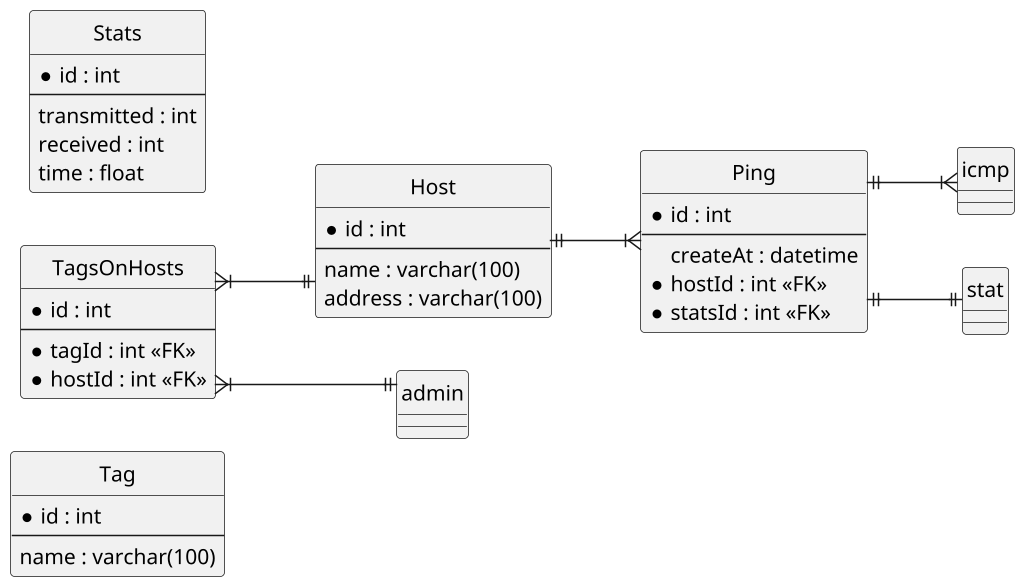 @startuml
hide circle
scale 1.5
skinparam linetype ortho
skinparam monochrome true
left to right direction

entity "Tag" as tag {
  *id : int
  --
  name : varchar(100)
}

entity "TagsOnHosts" as tp {
  *id : int
  --
  *tagId : int <<FK>>
  *hostId : int <<FK>>
}

entity "Host" as host {
  *id : int
  --
  name : varchar(100)
  address : varchar(100)
}

entity "Ping" as ping {
  *id : int
  --
  createAt : datetime
  *hostId : int <<FK>>
  *statsId : int <<FK>>
}

entity "Stats" as stats {
  *id : int
  --
  transmitted : int
  received : int
  time : float
}

ping ||--|{ icmp
ping ||--|| stat
host ||--|{ ping
tp }|--|| admin
tp }|--|| host
@enduml
